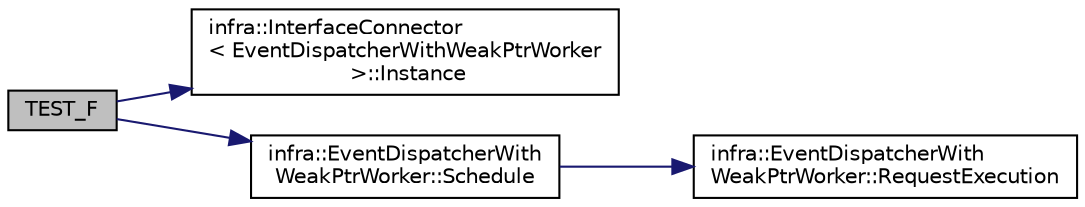 digraph "TEST_F"
{
 // INTERACTIVE_SVG=YES
  edge [fontname="Helvetica",fontsize="10",labelfontname="Helvetica",labelfontsize="10"];
  node [fontname="Helvetica",fontsize="10",shape=record];
  rankdir="LR";
  Node13 [label="TEST_F",height=0.2,width=0.4,color="black", fillcolor="grey75", style="filled", fontcolor="black"];
  Node13 -> Node14 [color="midnightblue",fontsize="10",style="solid",fontname="Helvetica"];
  Node14 [label="infra::InterfaceConnector\l\< EventDispatcherWithWeakPtrWorker\l \>::Instance",height=0.2,width=0.4,color="black", fillcolor="white", style="filled",URL="$d3/d0e/classinfra_1_1_interface_connector.html#aed1d9e952d3d0dfa68e59ee4e868b380"];
  Node13 -> Node15 [color="midnightblue",fontsize="10",style="solid",fontname="Helvetica"];
  Node15 [label="infra::EventDispatcherWith\lWeakPtrWorker::Schedule",height=0.2,width=0.4,color="black", fillcolor="white", style="filled",URL="$de/d88/classinfra_1_1_event_dispatcher_with_weak_ptr_worker.html#a0444150202eeeeb51399634d6e24b13b"];
  Node15 -> Node16 [color="midnightblue",fontsize="10",style="solid",fontname="Helvetica"];
  Node16 [label="infra::EventDispatcherWith\lWeakPtrWorker::RequestExecution",height=0.2,width=0.4,color="black", fillcolor="white", style="filled",URL="$de/d88/classinfra_1_1_event_dispatcher_with_weak_ptr_worker.html#ac68250c0670ca6c8c2bfadb6cdbadff7"];
}
